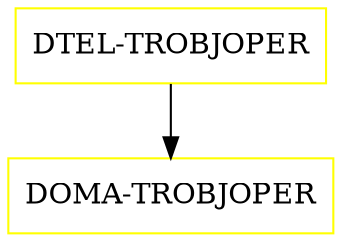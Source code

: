 digraph G {
  "DTEL-TROBJOPER" [shape=box,color=yellow];
  "DOMA-TROBJOPER" [shape=box,color=yellow,URL="./DOMA_TROBJOPER.html"];
  "DTEL-TROBJOPER" -> "DOMA-TROBJOPER";
}
